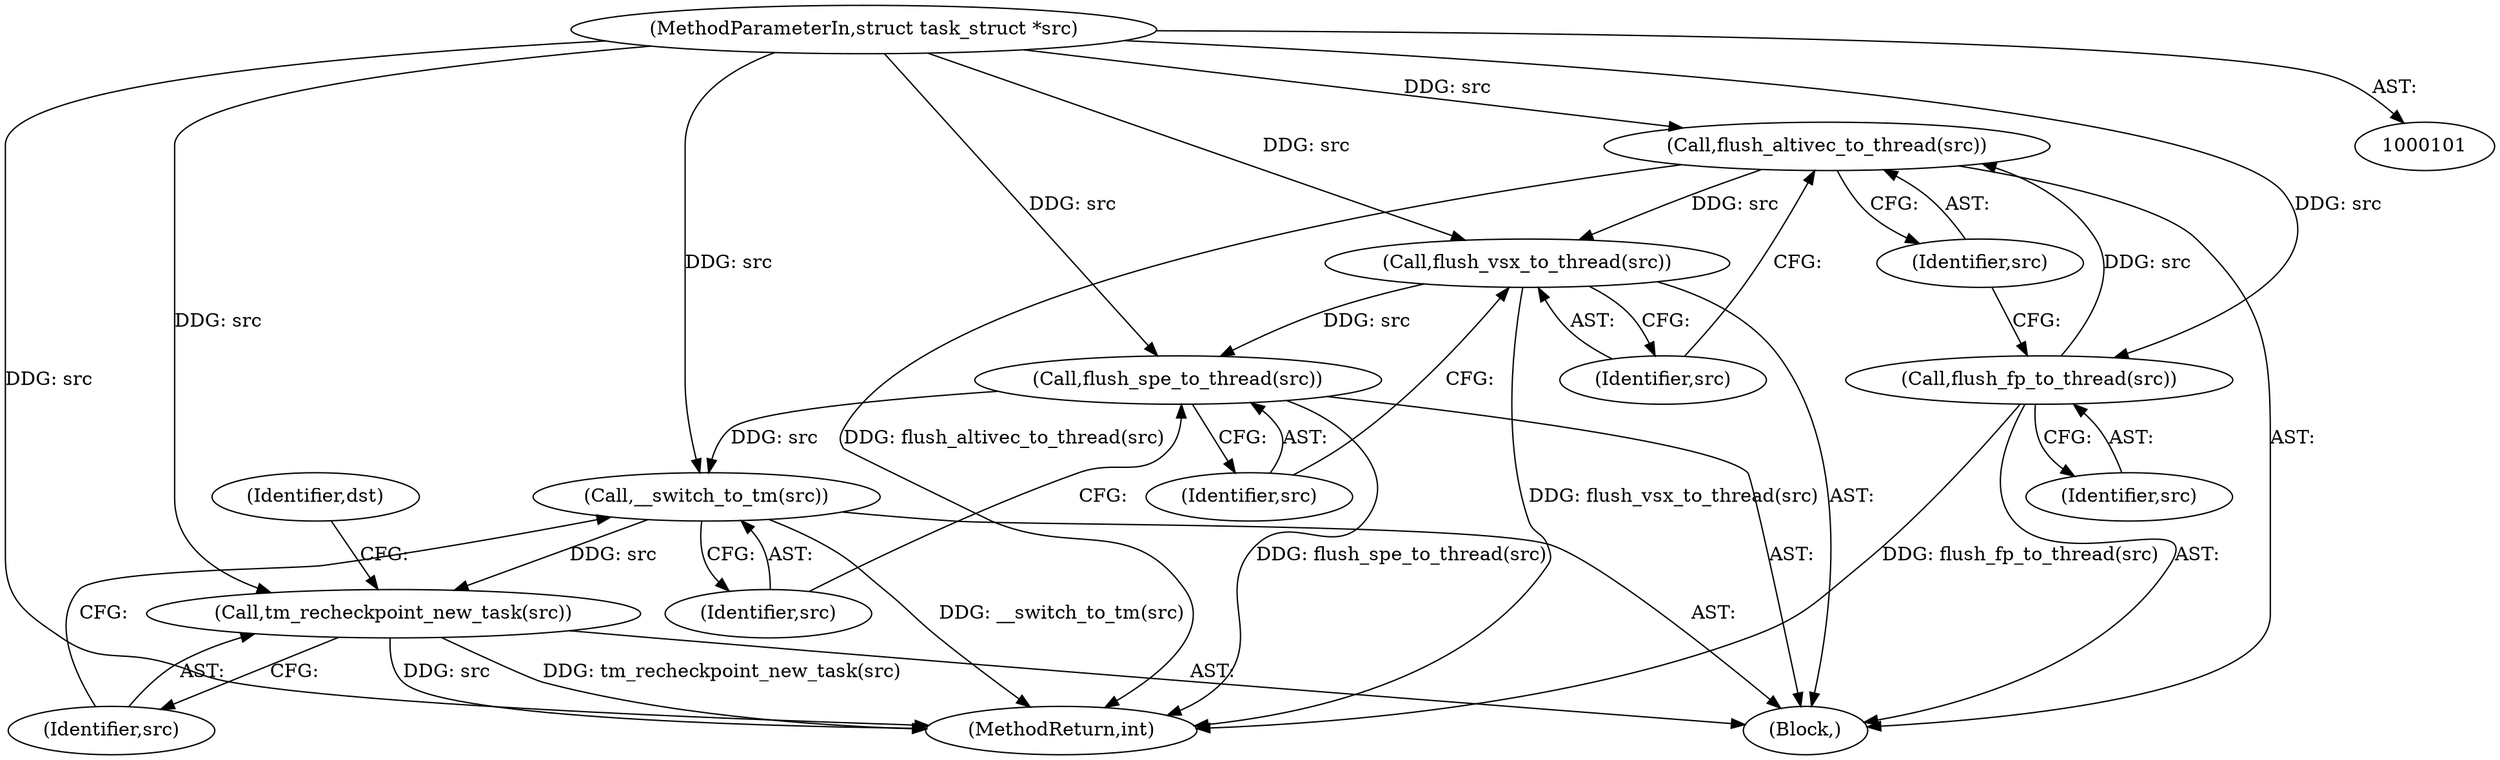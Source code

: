 digraph "0_linux_621b5060e823301d0cba4cb52a7ee3491922d291@API" {
"1000107" [label="(Call,flush_altivec_to_thread(src))"];
"1000105" [label="(Call,flush_fp_to_thread(src))"];
"1000103" [label="(MethodParameterIn,struct task_struct *src)"];
"1000109" [label="(Call,flush_vsx_to_thread(src))"];
"1000111" [label="(Call,flush_spe_to_thread(src))"];
"1000113" [label="(Call,__switch_to_tm(src))"];
"1000115" [label="(Call,tm_recheckpoint_new_task(src))"];
"1000105" [label="(Call,flush_fp_to_thread(src))"];
"1000113" [label="(Call,__switch_to_tm(src))"];
"1000111" [label="(Call,flush_spe_to_thread(src))"];
"1000108" [label="(Identifier,src)"];
"1000110" [label="(Identifier,src)"];
"1000112" [label="(Identifier,src)"];
"1000116" [label="(Identifier,src)"];
"1000107" [label="(Call,flush_altivec_to_thread(src))"];
"1000109" [label="(Call,flush_vsx_to_thread(src))"];
"1000104" [label="(Block,)"];
"1000114" [label="(Identifier,src)"];
"1000115" [label="(Call,tm_recheckpoint_new_task(src))"];
"1000119" [label="(Identifier,dst)"];
"1000103" [label="(MethodParameterIn,struct task_struct *src)"];
"1000126" [label="(MethodReturn,int)"];
"1000106" [label="(Identifier,src)"];
"1000107" -> "1000104"  [label="AST: "];
"1000107" -> "1000108"  [label="CFG: "];
"1000108" -> "1000107"  [label="AST: "];
"1000110" -> "1000107"  [label="CFG: "];
"1000107" -> "1000126"  [label="DDG: flush_altivec_to_thread(src)"];
"1000105" -> "1000107"  [label="DDG: src"];
"1000103" -> "1000107"  [label="DDG: src"];
"1000107" -> "1000109"  [label="DDG: src"];
"1000105" -> "1000104"  [label="AST: "];
"1000105" -> "1000106"  [label="CFG: "];
"1000106" -> "1000105"  [label="AST: "];
"1000108" -> "1000105"  [label="CFG: "];
"1000105" -> "1000126"  [label="DDG: flush_fp_to_thread(src)"];
"1000103" -> "1000105"  [label="DDG: src"];
"1000103" -> "1000101"  [label="AST: "];
"1000103" -> "1000126"  [label="DDG: src"];
"1000103" -> "1000109"  [label="DDG: src"];
"1000103" -> "1000111"  [label="DDG: src"];
"1000103" -> "1000113"  [label="DDG: src"];
"1000103" -> "1000115"  [label="DDG: src"];
"1000109" -> "1000104"  [label="AST: "];
"1000109" -> "1000110"  [label="CFG: "];
"1000110" -> "1000109"  [label="AST: "];
"1000112" -> "1000109"  [label="CFG: "];
"1000109" -> "1000126"  [label="DDG: flush_vsx_to_thread(src)"];
"1000109" -> "1000111"  [label="DDG: src"];
"1000111" -> "1000104"  [label="AST: "];
"1000111" -> "1000112"  [label="CFG: "];
"1000112" -> "1000111"  [label="AST: "];
"1000114" -> "1000111"  [label="CFG: "];
"1000111" -> "1000126"  [label="DDG: flush_spe_to_thread(src)"];
"1000111" -> "1000113"  [label="DDG: src"];
"1000113" -> "1000104"  [label="AST: "];
"1000113" -> "1000114"  [label="CFG: "];
"1000114" -> "1000113"  [label="AST: "];
"1000116" -> "1000113"  [label="CFG: "];
"1000113" -> "1000126"  [label="DDG: __switch_to_tm(src)"];
"1000113" -> "1000115"  [label="DDG: src"];
"1000115" -> "1000104"  [label="AST: "];
"1000115" -> "1000116"  [label="CFG: "];
"1000116" -> "1000115"  [label="AST: "];
"1000119" -> "1000115"  [label="CFG: "];
"1000115" -> "1000126"  [label="DDG: tm_recheckpoint_new_task(src)"];
"1000115" -> "1000126"  [label="DDG: src"];
}
